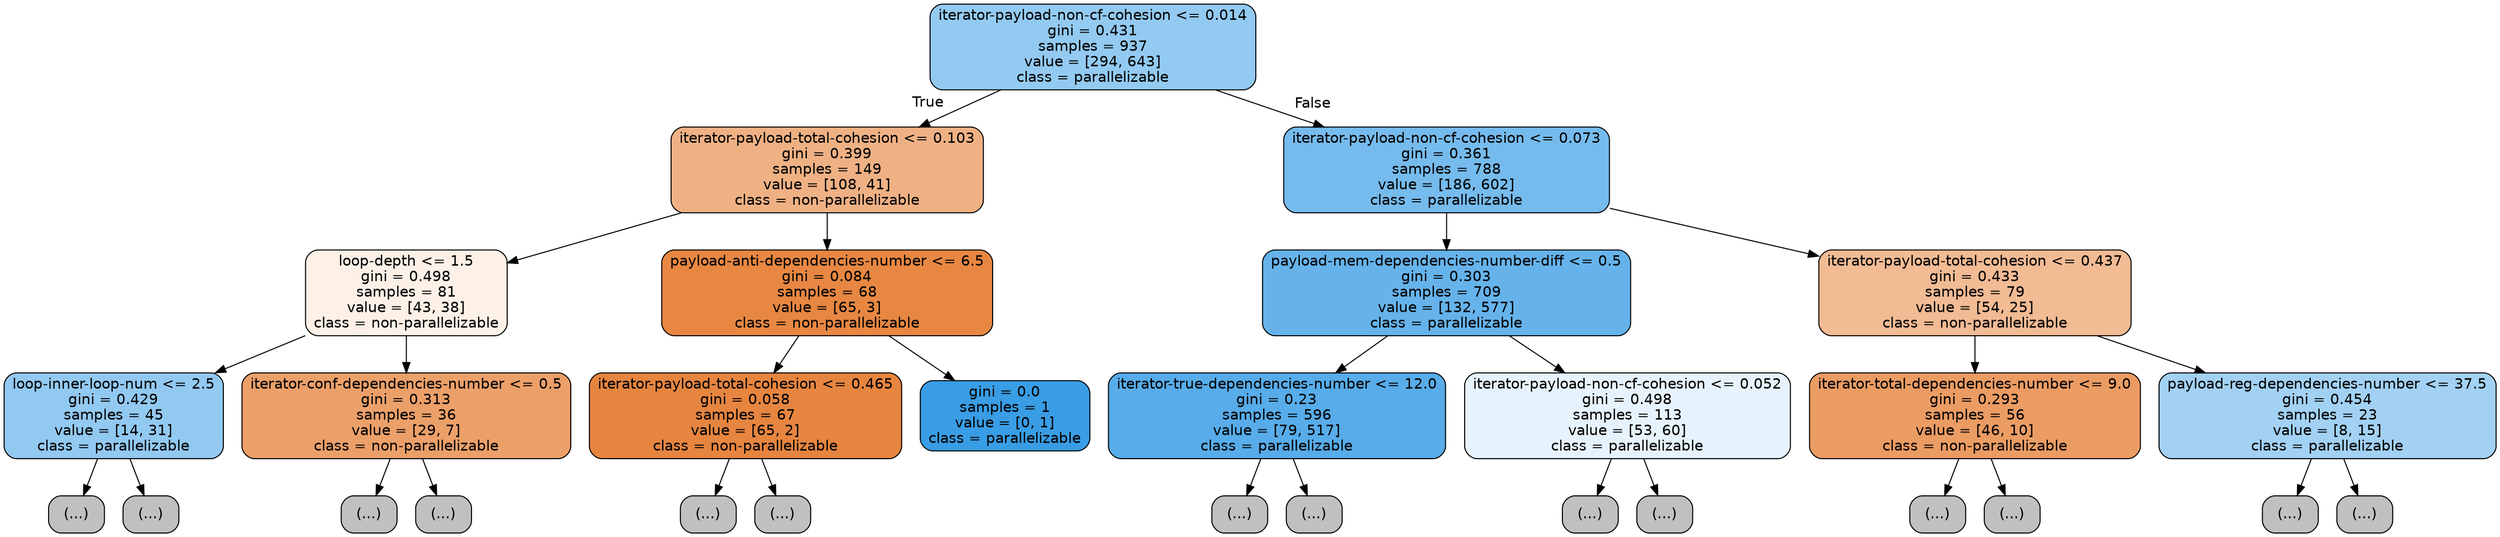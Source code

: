 digraph Tree {
node [shape=box, style="filled, rounded", color="black", fontname=helvetica] ;
edge [fontname=helvetica] ;
0 [label="iterator-payload-non-cf-cohesion <= 0.014\ngini = 0.431\nsamples = 937\nvalue = [294, 643]\nclass = parallelizable", fillcolor="#399de58a"] ;
1 [label="iterator-payload-total-cohesion <= 0.103\ngini = 0.399\nsamples = 149\nvalue = [108, 41]\nclass = non-parallelizable", fillcolor="#e581399e"] ;
0 -> 1 [labeldistance=2.5, labelangle=45, headlabel="True"] ;
2 [label="loop-depth <= 1.5\ngini = 0.498\nsamples = 81\nvalue = [43, 38]\nclass = non-parallelizable", fillcolor="#e581391e"] ;
1 -> 2 ;
3 [label="loop-inner-loop-num <= 2.5\ngini = 0.429\nsamples = 45\nvalue = [14, 31]\nclass = parallelizable", fillcolor="#399de58c"] ;
2 -> 3 ;
4 [label="(...)", fillcolor="#C0C0C0"] ;
3 -> 4 ;
11 [label="(...)", fillcolor="#C0C0C0"] ;
3 -> 11 ;
14 [label="iterator-conf-dependencies-number <= 0.5\ngini = 0.313\nsamples = 36\nvalue = [29, 7]\nclass = non-parallelizable", fillcolor="#e58139c1"] ;
2 -> 14 ;
15 [label="(...)", fillcolor="#C0C0C0"] ;
14 -> 15 ;
22 [label="(...)", fillcolor="#C0C0C0"] ;
14 -> 22 ;
25 [label="payload-anti-dependencies-number <= 6.5\ngini = 0.084\nsamples = 68\nvalue = [65, 3]\nclass = non-parallelizable", fillcolor="#e58139f3"] ;
1 -> 25 ;
26 [label="iterator-payload-total-cohesion <= 0.465\ngini = 0.058\nsamples = 67\nvalue = [65, 2]\nclass = non-parallelizable", fillcolor="#e58139f7"] ;
25 -> 26 ;
27 [label="(...)", fillcolor="#C0C0C0"] ;
26 -> 27 ;
32 [label="(...)", fillcolor="#C0C0C0"] ;
26 -> 32 ;
33 [label="gini = 0.0\nsamples = 1\nvalue = [0, 1]\nclass = parallelizable", fillcolor="#399de5ff"] ;
25 -> 33 ;
34 [label="iterator-payload-non-cf-cohesion <= 0.073\ngini = 0.361\nsamples = 788\nvalue = [186, 602]\nclass = parallelizable", fillcolor="#399de5b0"] ;
0 -> 34 [labeldistance=2.5, labelangle=-45, headlabel="False"] ;
35 [label="payload-mem-dependencies-number-diff <= 0.5\ngini = 0.303\nsamples = 709\nvalue = [132, 577]\nclass = parallelizable", fillcolor="#399de5c5"] ;
34 -> 35 ;
36 [label="iterator-true-dependencies-number <= 12.0\ngini = 0.23\nsamples = 596\nvalue = [79, 517]\nclass = parallelizable", fillcolor="#399de5d8"] ;
35 -> 36 ;
37 [label="(...)", fillcolor="#C0C0C0"] ;
36 -> 37 ;
118 [label="(...)", fillcolor="#C0C0C0"] ;
36 -> 118 ;
121 [label="iterator-payload-non-cf-cohesion <= 0.052\ngini = 0.498\nsamples = 113\nvalue = [53, 60]\nclass = parallelizable", fillcolor="#399de51e"] ;
35 -> 121 ;
122 [label="(...)", fillcolor="#C0C0C0"] ;
121 -> 122 ;
147 [label="(...)", fillcolor="#C0C0C0"] ;
121 -> 147 ;
154 [label="iterator-payload-total-cohesion <= 0.437\ngini = 0.433\nsamples = 79\nvalue = [54, 25]\nclass = non-parallelizable", fillcolor="#e5813989"] ;
34 -> 154 ;
155 [label="iterator-total-dependencies-number <= 9.0\ngini = 0.293\nsamples = 56\nvalue = [46, 10]\nclass = non-parallelizable", fillcolor="#e58139c8"] ;
154 -> 155 ;
156 [label="(...)", fillcolor="#C0C0C0"] ;
155 -> 156 ;
159 [label="(...)", fillcolor="#C0C0C0"] ;
155 -> 159 ;
166 [label="payload-reg-dependencies-number <= 37.5\ngini = 0.454\nsamples = 23\nvalue = [8, 15]\nclass = parallelizable", fillcolor="#399de577"] ;
154 -> 166 ;
167 [label="(...)", fillcolor="#C0C0C0"] ;
166 -> 167 ;
178 [label="(...)", fillcolor="#C0C0C0"] ;
166 -> 178 ;
}